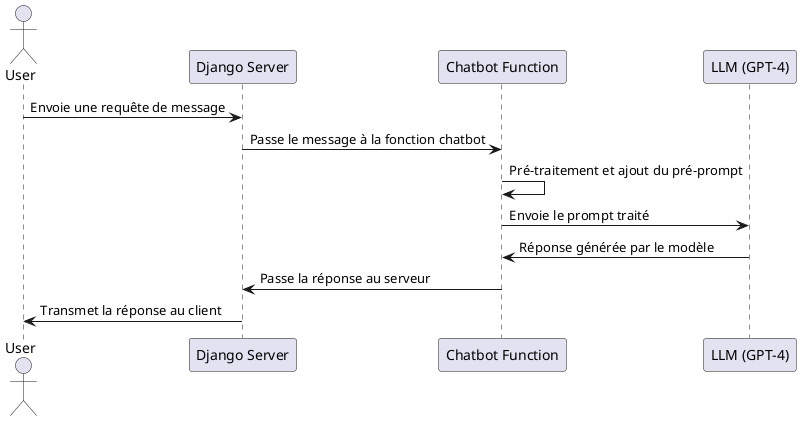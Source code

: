@startuml

actor User
participant "Django Server" as Server
participant "Chatbot Function" as Chatbot
participant "LLM (GPT-4)" as LLM

User -> Server: Envoie une requête de message
Server -> Chatbot: Passe le message à la fonction chatbot
Chatbot -> Chatbot: Pré-traitement et ajout du pré-prompt
Chatbot -> LLM: Envoie le prompt traité
LLM -> Chatbot: Réponse générée par le modèle
Chatbot -> Server: Passe la réponse au serveur
Server -> User: Transmet la réponse au client

@enduml
